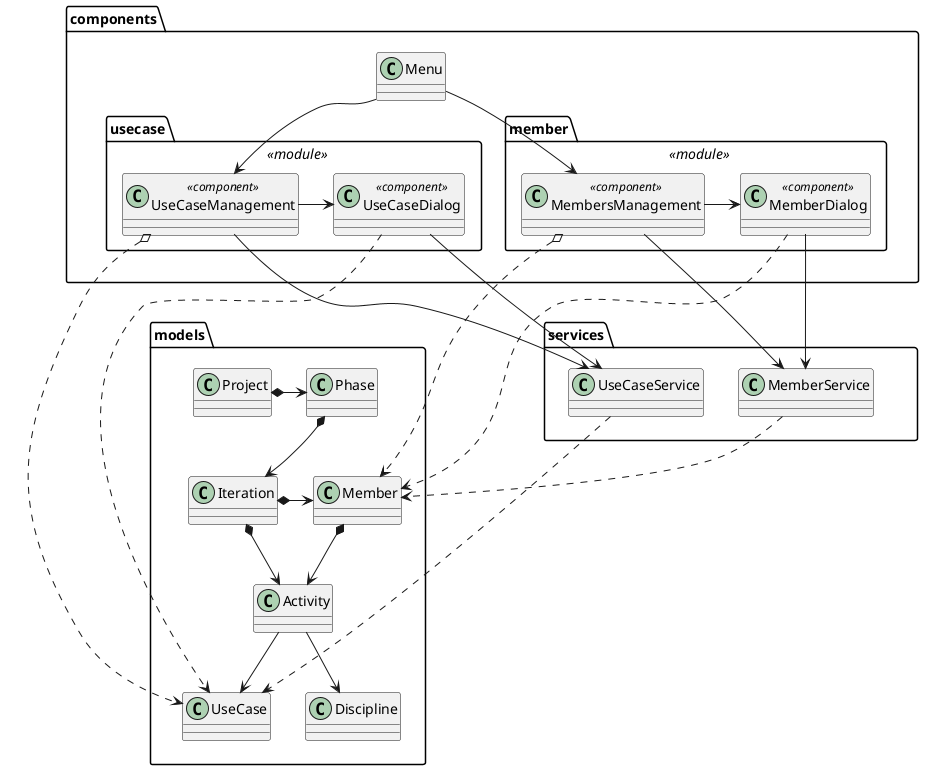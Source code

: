 @startuml

namespace components {

    class Menu

    namespace usecase <<module>> {
        class UseCaseManagement <<component>>
        class UseCaseDialog <<component>>

        UseCaseManagement -> UseCaseDialog
    }

    namespace member <<module>> {
        class MembersManagement <<component>>
        class MemberDialog <<component>>

        MembersManagement -> MemberDialog
    }

    components.Menu -down-> components.usecase.UseCaseManagement
    components.Menu -down-> components.member.MembersManagement
}

components.member.MembersManagement --> services.MemberService
components.member.MemberDialog --> services.MemberService
components.member.MembersManagement o.> models.Member
components.member.MemberDialog .> models.Member

components.usecase.UseCaseManagement --> services.UseCaseService
components.usecase.UseCaseDialog --> services.UseCaseService
components.usecase.UseCaseManagement o.> models.UseCase
components.usecase.UseCaseDialog .> models.UseCase


namespace models {
    class Member
    class UseCase
    class Iteration
    Class Activity
    class Project
    class Phase
    class Discipline

    Iteration *-> Member
    Iteration *-> Activity

    Member *--> Activity
    Activity --> Discipline
    Activity --> UseCase
    Phase *--> Iteration
    Project *-> Phase
}

namespace services {
    class MemberService
    class UseCaseService
}

services.MemberService .right..> models.Member
services.UseCaseService .right..> models.UseCase

components -down[hidden]> services
components -down[hidden]> models
services -right[hidden]> models

@enduml
